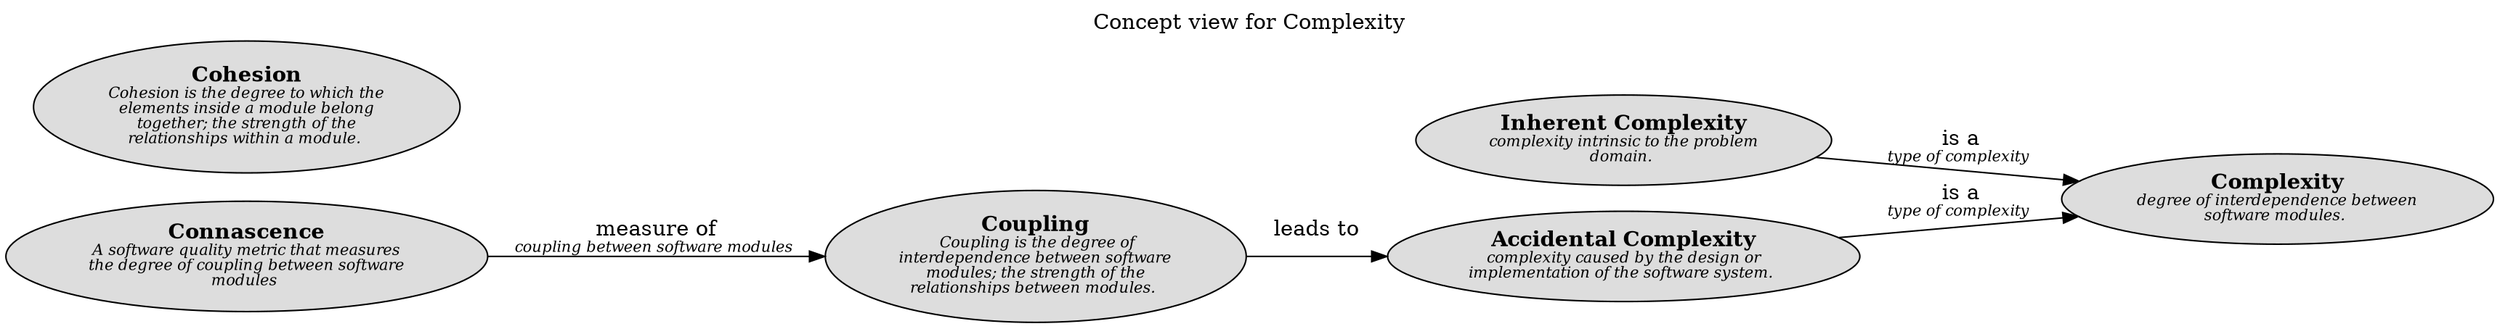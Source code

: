 digraph "Concept view for Complexity" {
  labelloc= "t"
  label="Concept view for Complexity"
  rankdir="LR"

  layout=dot
software_development_complexity__coupling [shape=ellipse style=filled fillcolor="#dddddd" label=<<B> Coupling </B><BR/><FONT POINT-SIZE="10"><I> Coupling is the degree of<BR/>interdependence between software<BR/>modules; the strength of the<BR/>relationships between modules. </I></FONT>>]
software_development_complexity__complexity [shape=ellipse style=filled fillcolor="#dddddd" label=<<B>Complexity</B><BR/><FONT POINT-SIZE="10"><I>degree of interdependence between<BR/>software modules. </I></FONT>>]
software_development_complexity_connascence__connascence [shape=ellipse style=filled fillcolor="#dddddd" label=<<B>Connascence</B><BR/><FONT POINT-SIZE="10"><I>A software quality metric that measures<BR/>the degree of coupling between software<BR/>modules </I></FONT>>]
software_development_complexity__cohesion [shape=ellipse style=filled fillcolor="#dddddd" label=<<B>Cohesion</B><BR/><FONT POINT-SIZE="10"><I>Cohesion is the degree to which the<BR/>elements inside a module belong<BR/>together; the strength of the<BR/>relationships within a module. </I></FONT>>]
software_development_complexity__accidental_complexity [shape=ellipse style=filled fillcolor="#dddddd" label=<<B>Accidental Complexity</B><BR/><FONT POINT-SIZE="10"><I>complexity caused by the design or<BR/>implementation of the software system. </I></FONT>>]
software_development_complexity__inherent_complexity [shape=ellipse style=filled fillcolor="#dddddd" label=<<B>Inherent Complexity</B><BR/><FONT POINT-SIZE="10"><I>complexity intrinsic to the problem<BR/>domain. </I></FONT>>]
 
software_development_complexity__coupling -> software_development_complexity__accidental_complexity [label=<leads to<BR/><FONT POINT-SIZE="10"><I> </I></FONT>>]
software_development_complexity_connascence__connascence -> software_development_complexity__coupling [label=<measure of<BR/><FONT POINT-SIZE="10"><I>coupling between software modules </I></FONT>>]
software_development_complexity__inherent_complexity -> software_development_complexity__complexity [label=<is a<BR/><FONT POINT-SIZE="10"><I>type of complexity </I></FONT>>]
software_development_complexity__accidental_complexity -> software_development_complexity__complexity [label=<is a<BR/><FONT POINT-SIZE="10"><I>type of complexity </I></FONT>>]
 
}

// (generated by Overarch with template views/view.dot.cmb)
